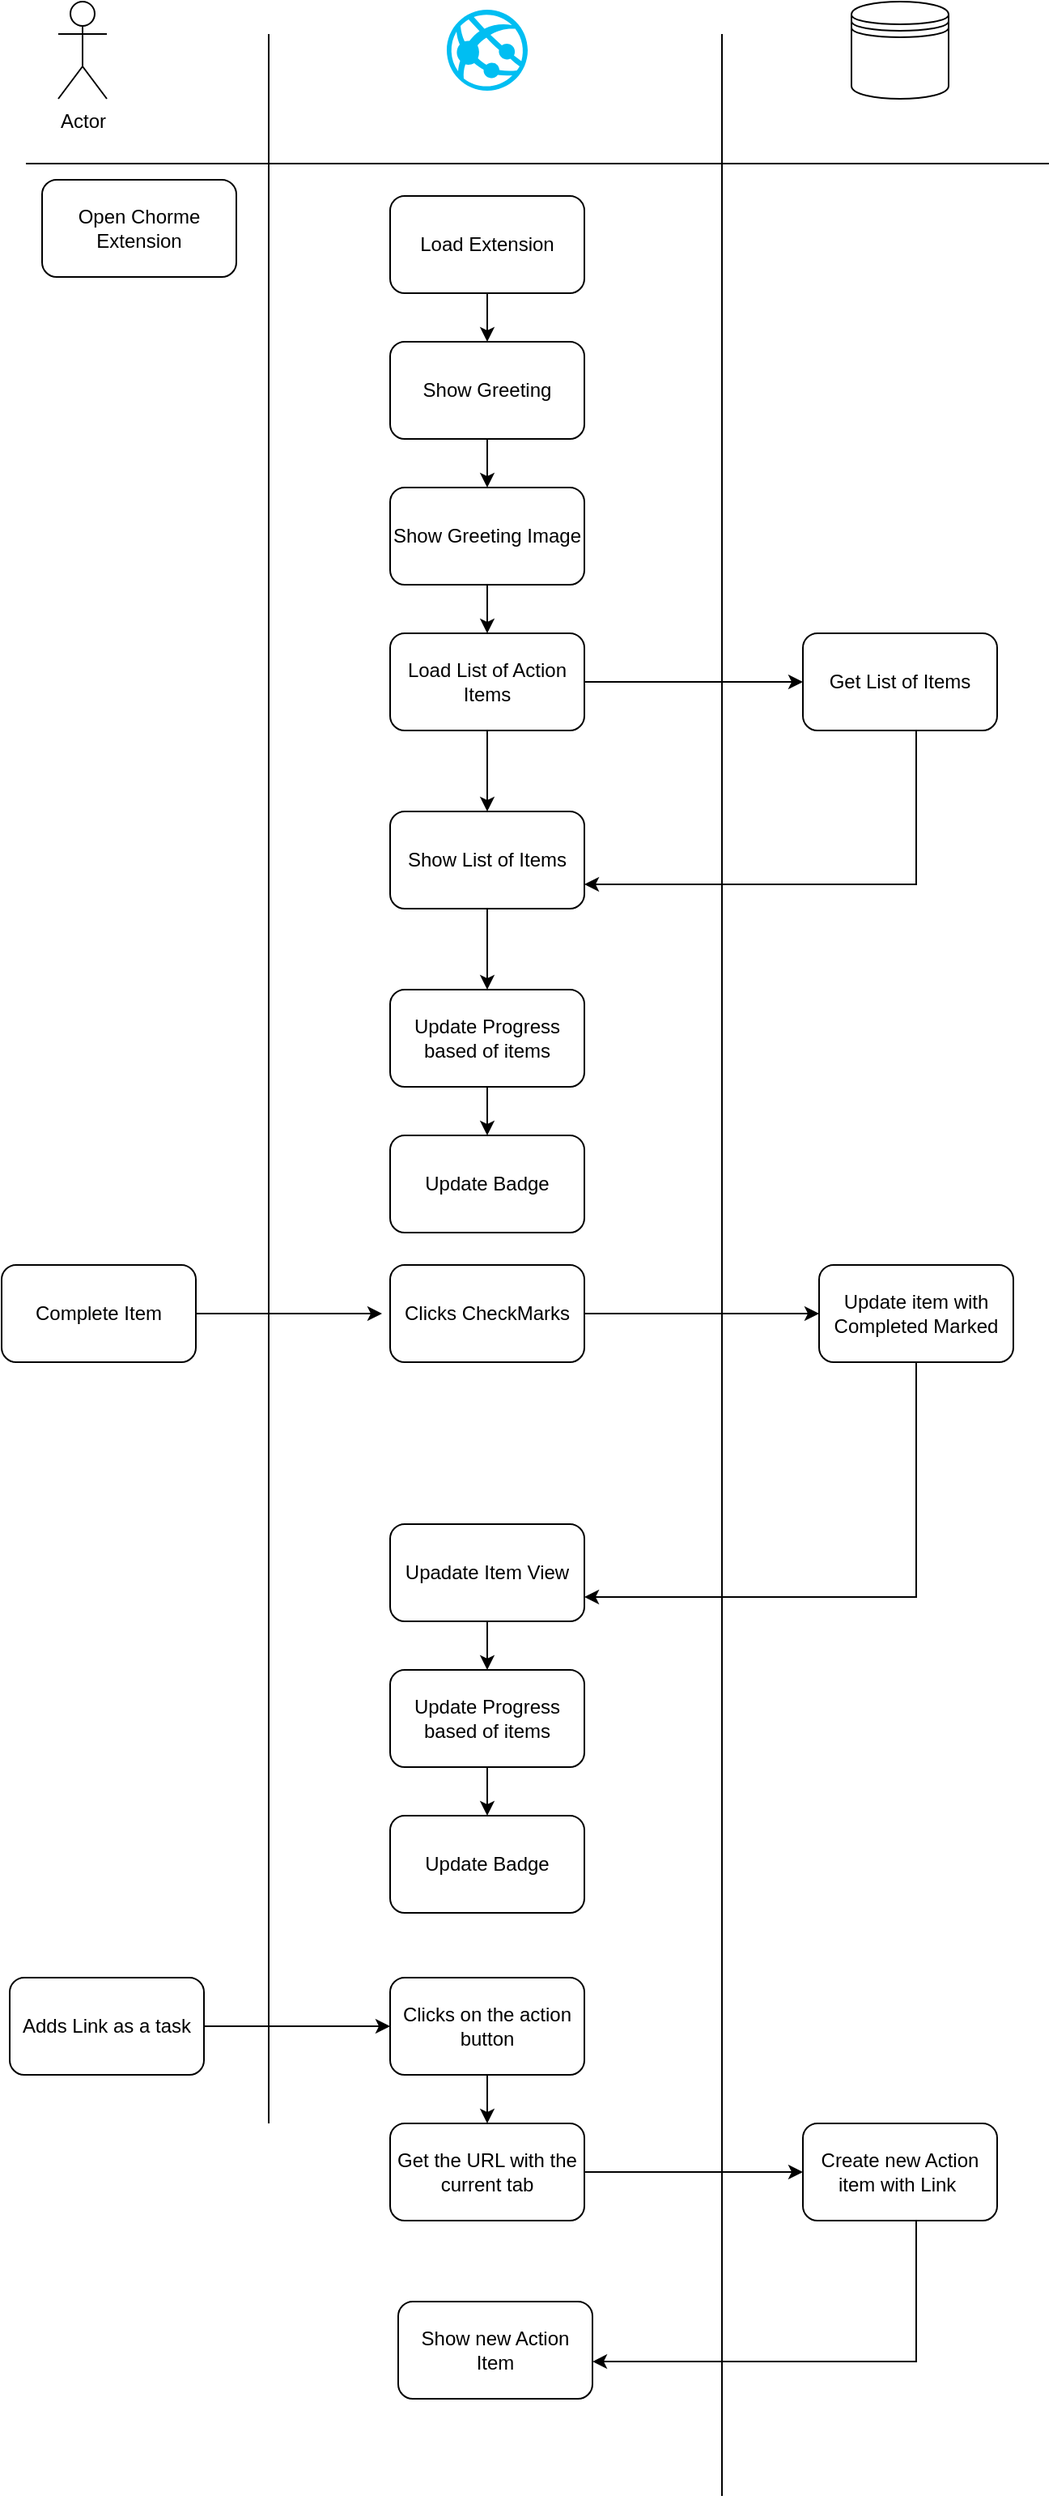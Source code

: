 <mxfile version="13.9.5" type="device"><diagram id="SGce_bfphFygNUSNj3Qt" name="Page-1"><mxGraphModel dx="526" dy="593" grid="1" gridSize="10" guides="1" tooltips="1" connect="1" arrows="1" fold="1" page="1" pageScale="1" pageWidth="827" pageHeight="1169" math="0" shadow="0"><root><mxCell id="0"/><mxCell id="1" parent="0"/><mxCell id="1nrolO4SA70VoLAOU5UU-1" value="Actor" style="shape=umlActor;verticalLabelPosition=bottom;verticalAlign=top;html=1;outlineConnect=0;" vertex="1" parent="1"><mxGeometry x="110" y="100" width="30" height="60" as="geometry"/></mxCell><mxCell id="1nrolO4SA70VoLAOU5UU-5" value="" style="verticalLabelPosition=bottom;html=1;verticalAlign=top;align=center;strokeColor=none;fillColor=#00BEF2;shape=mxgraph.azure.azure_website;pointerEvents=1;" vertex="1" parent="1"><mxGeometry x="350" y="105" width="50" height="50" as="geometry"/></mxCell><mxCell id="1nrolO4SA70VoLAOU5UU-6" value="" style="shape=datastore;whiteSpace=wrap;html=1;" vertex="1" parent="1"><mxGeometry x="600" y="100" width="60" height="60" as="geometry"/></mxCell><mxCell id="1nrolO4SA70VoLAOU5UU-8" value="" style="endArrow=none;html=1;" edge="1" parent="1"><mxGeometry width="50" height="50" relative="1" as="geometry"><mxPoint x="240" y="1410" as="sourcePoint"/><mxPoint x="240" y="120" as="targetPoint"/></mxGeometry></mxCell><mxCell id="1nrolO4SA70VoLAOU5UU-9" value="" style="endArrow=none;html=1;" edge="1" parent="1"><mxGeometry width="50" height="50" relative="1" as="geometry"><mxPoint x="520" y="1640" as="sourcePoint"/><mxPoint x="520" y="120" as="targetPoint"/></mxGeometry></mxCell><mxCell id="1nrolO4SA70VoLAOU5UU-10" value="" style="endArrow=none;html=1;" edge="1" parent="1"><mxGeometry width="50" height="50" relative="1" as="geometry"><mxPoint x="90" y="200" as="sourcePoint"/><mxPoint x="722" y="200" as="targetPoint"/></mxGeometry></mxCell><mxCell id="1nrolO4SA70VoLAOU5UU-11" value="Open Chorme Extension" style="rounded=1;whiteSpace=wrap;html=1;" vertex="1" parent="1"><mxGeometry x="100" y="210" width="120" height="60" as="geometry"/></mxCell><mxCell id="1nrolO4SA70VoLAOU5UU-16" value="" style="edgeStyle=orthogonalEdgeStyle;rounded=0;orthogonalLoop=1;jettySize=auto;html=1;" edge="1" parent="1" source="1nrolO4SA70VoLAOU5UU-12" target="1nrolO4SA70VoLAOU5UU-13"><mxGeometry relative="1" as="geometry"/></mxCell><mxCell id="1nrolO4SA70VoLAOU5UU-12" value="Load Extension" style="rounded=1;whiteSpace=wrap;html=1;" vertex="1" parent="1"><mxGeometry x="315" y="220" width="120" height="60" as="geometry"/></mxCell><mxCell id="1nrolO4SA70VoLAOU5UU-17" value="" style="edgeStyle=orthogonalEdgeStyle;rounded=0;orthogonalLoop=1;jettySize=auto;html=1;" edge="1" parent="1" source="1nrolO4SA70VoLAOU5UU-13" target="1nrolO4SA70VoLAOU5UU-14"><mxGeometry relative="1" as="geometry"/></mxCell><mxCell id="1nrolO4SA70VoLAOU5UU-13" value="Show Greeting" style="rounded=1;whiteSpace=wrap;html=1;" vertex="1" parent="1"><mxGeometry x="315" y="310" width="120" height="60" as="geometry"/></mxCell><mxCell id="1nrolO4SA70VoLAOU5UU-19" value="" style="edgeStyle=orthogonalEdgeStyle;rounded=0;orthogonalLoop=1;jettySize=auto;html=1;" edge="1" parent="1" source="1nrolO4SA70VoLAOU5UU-14" target="1nrolO4SA70VoLAOU5UU-15"><mxGeometry relative="1" as="geometry"/></mxCell><mxCell id="1nrolO4SA70VoLAOU5UU-14" value="Show Greeting Image" style="rounded=1;whiteSpace=wrap;html=1;" vertex="1" parent="1"><mxGeometry x="315" y="400" width="120" height="60" as="geometry"/></mxCell><mxCell id="1nrolO4SA70VoLAOU5UU-21" style="edgeStyle=orthogonalEdgeStyle;rounded=0;orthogonalLoop=1;jettySize=auto;html=1;entryX=0;entryY=0.5;entryDx=0;entryDy=0;" edge="1" parent="1" source="1nrolO4SA70VoLAOU5UU-15" target="1nrolO4SA70VoLAOU5UU-20"><mxGeometry relative="1" as="geometry"/></mxCell><mxCell id="1nrolO4SA70VoLAOU5UU-36" value="" style="edgeStyle=orthogonalEdgeStyle;rounded=0;orthogonalLoop=1;jettySize=auto;html=1;" edge="1" parent="1" source="1nrolO4SA70VoLAOU5UU-15" target="1nrolO4SA70VoLAOU5UU-22"><mxGeometry relative="1" as="geometry"/></mxCell><mxCell id="1nrolO4SA70VoLAOU5UU-15" value="Load List of Action Items" style="rounded=1;whiteSpace=wrap;html=1;" vertex="1" parent="1"><mxGeometry x="315" y="490" width="120" height="60" as="geometry"/></mxCell><mxCell id="1nrolO4SA70VoLAOU5UU-24" style="edgeStyle=orthogonalEdgeStyle;rounded=0;orthogonalLoop=1;jettySize=auto;html=1;entryX=1;entryY=0.75;entryDx=0;entryDy=0;" edge="1" parent="1" source="1nrolO4SA70VoLAOU5UU-20" target="1nrolO4SA70VoLAOU5UU-22"><mxGeometry relative="1" as="geometry"><Array as="points"><mxPoint x="640" y="645"/></Array></mxGeometry></mxCell><mxCell id="1nrolO4SA70VoLAOU5UU-20" value="Get List of Items" style="rounded=1;whiteSpace=wrap;html=1;" vertex="1" parent="1"><mxGeometry x="570" y="490" width="120" height="60" as="geometry"/></mxCell><mxCell id="1nrolO4SA70VoLAOU5UU-37" value="" style="edgeStyle=orthogonalEdgeStyle;rounded=0;orthogonalLoop=1;jettySize=auto;html=1;" edge="1" parent="1" source="1nrolO4SA70VoLAOU5UU-22" target="1nrolO4SA70VoLAOU5UU-25"><mxGeometry relative="1" as="geometry"/></mxCell><mxCell id="1nrolO4SA70VoLAOU5UU-22" value="Show List of Items" style="rounded=1;whiteSpace=wrap;html=1;" vertex="1" parent="1"><mxGeometry x="315" y="600" width="120" height="60" as="geometry"/></mxCell><mxCell id="1nrolO4SA70VoLAOU5UU-40" value="" style="edgeStyle=orthogonalEdgeStyle;rounded=0;orthogonalLoop=1;jettySize=auto;html=1;entryX=0.5;entryY=0;entryDx=0;entryDy=0;" edge="1" parent="1" source="1nrolO4SA70VoLAOU5UU-25" target="1nrolO4SA70VoLAOU5UU-26"><mxGeometry relative="1" as="geometry"><mxPoint x="375" y="790" as="targetPoint"/></mxGeometry></mxCell><mxCell id="1nrolO4SA70VoLAOU5UU-25" value="Update Progress based of items" style="rounded=1;whiteSpace=wrap;html=1;" vertex="1" parent="1"><mxGeometry x="315" y="710" width="120" height="60" as="geometry"/></mxCell><mxCell id="1nrolO4SA70VoLAOU5UU-26" value="Update Badge" style="rounded=1;whiteSpace=wrap;html=1;" vertex="1" parent="1"><mxGeometry x="315" y="800" width="120" height="60" as="geometry"/></mxCell><mxCell id="1nrolO4SA70VoLAOU5UU-28" value="" style="edgeStyle=orthogonalEdgeStyle;rounded=0;orthogonalLoop=1;jettySize=auto;html=1;" edge="1" parent="1" source="1nrolO4SA70VoLAOU5UU-27"><mxGeometry relative="1" as="geometry"><mxPoint x="310" y="910" as="targetPoint"/></mxGeometry></mxCell><mxCell id="1nrolO4SA70VoLAOU5UU-27" value="Complete Item" style="rounded=1;whiteSpace=wrap;html=1;" vertex="1" parent="1"><mxGeometry x="75" y="880" width="120" height="60" as="geometry"/></mxCell><mxCell id="1nrolO4SA70VoLAOU5UU-31" style="edgeStyle=orthogonalEdgeStyle;rounded=0;orthogonalLoop=1;jettySize=auto;html=1;entryX=0;entryY=0.5;entryDx=0;entryDy=0;" edge="1" parent="1" source="1nrolO4SA70VoLAOU5UU-29" target="1nrolO4SA70VoLAOU5UU-30"><mxGeometry relative="1" as="geometry"/></mxCell><mxCell id="1nrolO4SA70VoLAOU5UU-29" value="Clicks CheckMarks" style="rounded=1;whiteSpace=wrap;html=1;" vertex="1" parent="1"><mxGeometry x="315" y="880" width="120" height="60" as="geometry"/></mxCell><mxCell id="1nrolO4SA70VoLAOU5UU-34" style="edgeStyle=orthogonalEdgeStyle;rounded=0;orthogonalLoop=1;jettySize=auto;html=1;entryX=1;entryY=0.75;entryDx=0;entryDy=0;" edge="1" parent="1" source="1nrolO4SA70VoLAOU5UU-30" target="1nrolO4SA70VoLAOU5UU-33"><mxGeometry relative="1" as="geometry"><Array as="points"><mxPoint x="640" y="1085"/></Array></mxGeometry></mxCell><mxCell id="1nrolO4SA70VoLAOU5UU-30" value="Update item with Completed Marked" style="rounded=1;whiteSpace=wrap;html=1;" vertex="1" parent="1"><mxGeometry x="580" y="880" width="120" height="60" as="geometry"/></mxCell><mxCell id="1nrolO4SA70VoLAOU5UU-45" value="" style="edgeStyle=orthogonalEdgeStyle;rounded=0;orthogonalLoop=1;jettySize=auto;html=1;" edge="1" parent="1" source="1nrolO4SA70VoLAOU5UU-33" target="1nrolO4SA70VoLAOU5UU-43"><mxGeometry relative="1" as="geometry"/></mxCell><mxCell id="1nrolO4SA70VoLAOU5UU-33" value="Upadate Item View" style="rounded=1;whiteSpace=wrap;html=1;" vertex="1" parent="1"><mxGeometry x="315" y="1040" width="120" height="60" as="geometry"/></mxCell><mxCell id="1nrolO4SA70VoLAOU5UU-46" value="" style="edgeStyle=orthogonalEdgeStyle;rounded=0;orthogonalLoop=1;jettySize=auto;html=1;" edge="1" parent="1" source="1nrolO4SA70VoLAOU5UU-43" target="1nrolO4SA70VoLAOU5UU-44"><mxGeometry relative="1" as="geometry"/></mxCell><mxCell id="1nrolO4SA70VoLAOU5UU-43" value="Update Progress based of items" style="rounded=1;whiteSpace=wrap;html=1;" vertex="1" parent="1"><mxGeometry x="315" y="1130" width="120" height="60" as="geometry"/></mxCell><mxCell id="1nrolO4SA70VoLAOU5UU-44" value="Update Badge" style="rounded=1;whiteSpace=wrap;html=1;" vertex="1" parent="1"><mxGeometry x="315" y="1220" width="120" height="60" as="geometry"/></mxCell><mxCell id="1nrolO4SA70VoLAOU5UU-51" value="" style="edgeStyle=orthogonalEdgeStyle;rounded=0;orthogonalLoop=1;jettySize=auto;html=1;" edge="1" parent="1" source="1nrolO4SA70VoLAOU5UU-47" target="1nrolO4SA70VoLAOU5UU-48"><mxGeometry relative="1" as="geometry"/></mxCell><mxCell id="1nrolO4SA70VoLAOU5UU-47" value="Adds Link as a task" style="rounded=1;whiteSpace=wrap;html=1;" vertex="1" parent="1"><mxGeometry x="80" y="1320" width="120" height="60" as="geometry"/></mxCell><mxCell id="1nrolO4SA70VoLAOU5UU-52" value="" style="edgeStyle=orthogonalEdgeStyle;rounded=0;orthogonalLoop=1;jettySize=auto;html=1;" edge="1" parent="1" source="1nrolO4SA70VoLAOU5UU-48" target="1nrolO4SA70VoLAOU5UU-49"><mxGeometry relative="1" as="geometry"/></mxCell><mxCell id="1nrolO4SA70VoLAOU5UU-48" value="Clicks on the action button" style="rounded=1;whiteSpace=wrap;html=1;" vertex="1" parent="1"><mxGeometry x="315" y="1320" width="120" height="60" as="geometry"/></mxCell><mxCell id="1nrolO4SA70VoLAOU5UU-53" style="edgeStyle=orthogonalEdgeStyle;rounded=0;orthogonalLoop=1;jettySize=auto;html=1;entryX=0;entryY=0.5;entryDx=0;entryDy=0;" edge="1" parent="1" source="1nrolO4SA70VoLAOU5UU-49" target="1nrolO4SA70VoLAOU5UU-50"><mxGeometry relative="1" as="geometry"/></mxCell><mxCell id="1nrolO4SA70VoLAOU5UU-49" value="Get the URL with the current tab" style="rounded=1;whiteSpace=wrap;html=1;" vertex="1" parent="1"><mxGeometry x="315" y="1410" width="120" height="60" as="geometry"/></mxCell><mxCell id="1nrolO4SA70VoLAOU5UU-55" style="edgeStyle=orthogonalEdgeStyle;rounded=0;orthogonalLoop=1;jettySize=auto;html=1;entryX=1;entryY=0.617;entryDx=0;entryDy=0;entryPerimeter=0;" edge="1" parent="1" source="1nrolO4SA70VoLAOU5UU-50" target="1nrolO4SA70VoLAOU5UU-54"><mxGeometry relative="1" as="geometry"><Array as="points"><mxPoint x="640" y="1557"/></Array></mxGeometry></mxCell><mxCell id="1nrolO4SA70VoLAOU5UU-50" value="Create new Action item with Link&amp;nbsp;" style="rounded=1;whiteSpace=wrap;html=1;" vertex="1" parent="1"><mxGeometry x="570" y="1410" width="120" height="60" as="geometry"/></mxCell><mxCell id="1nrolO4SA70VoLAOU5UU-54" value="Show new Action Item" style="rounded=1;whiteSpace=wrap;html=1;" vertex="1" parent="1"><mxGeometry x="320" y="1520" width="120" height="60" as="geometry"/></mxCell></root></mxGraphModel></diagram></mxfile>